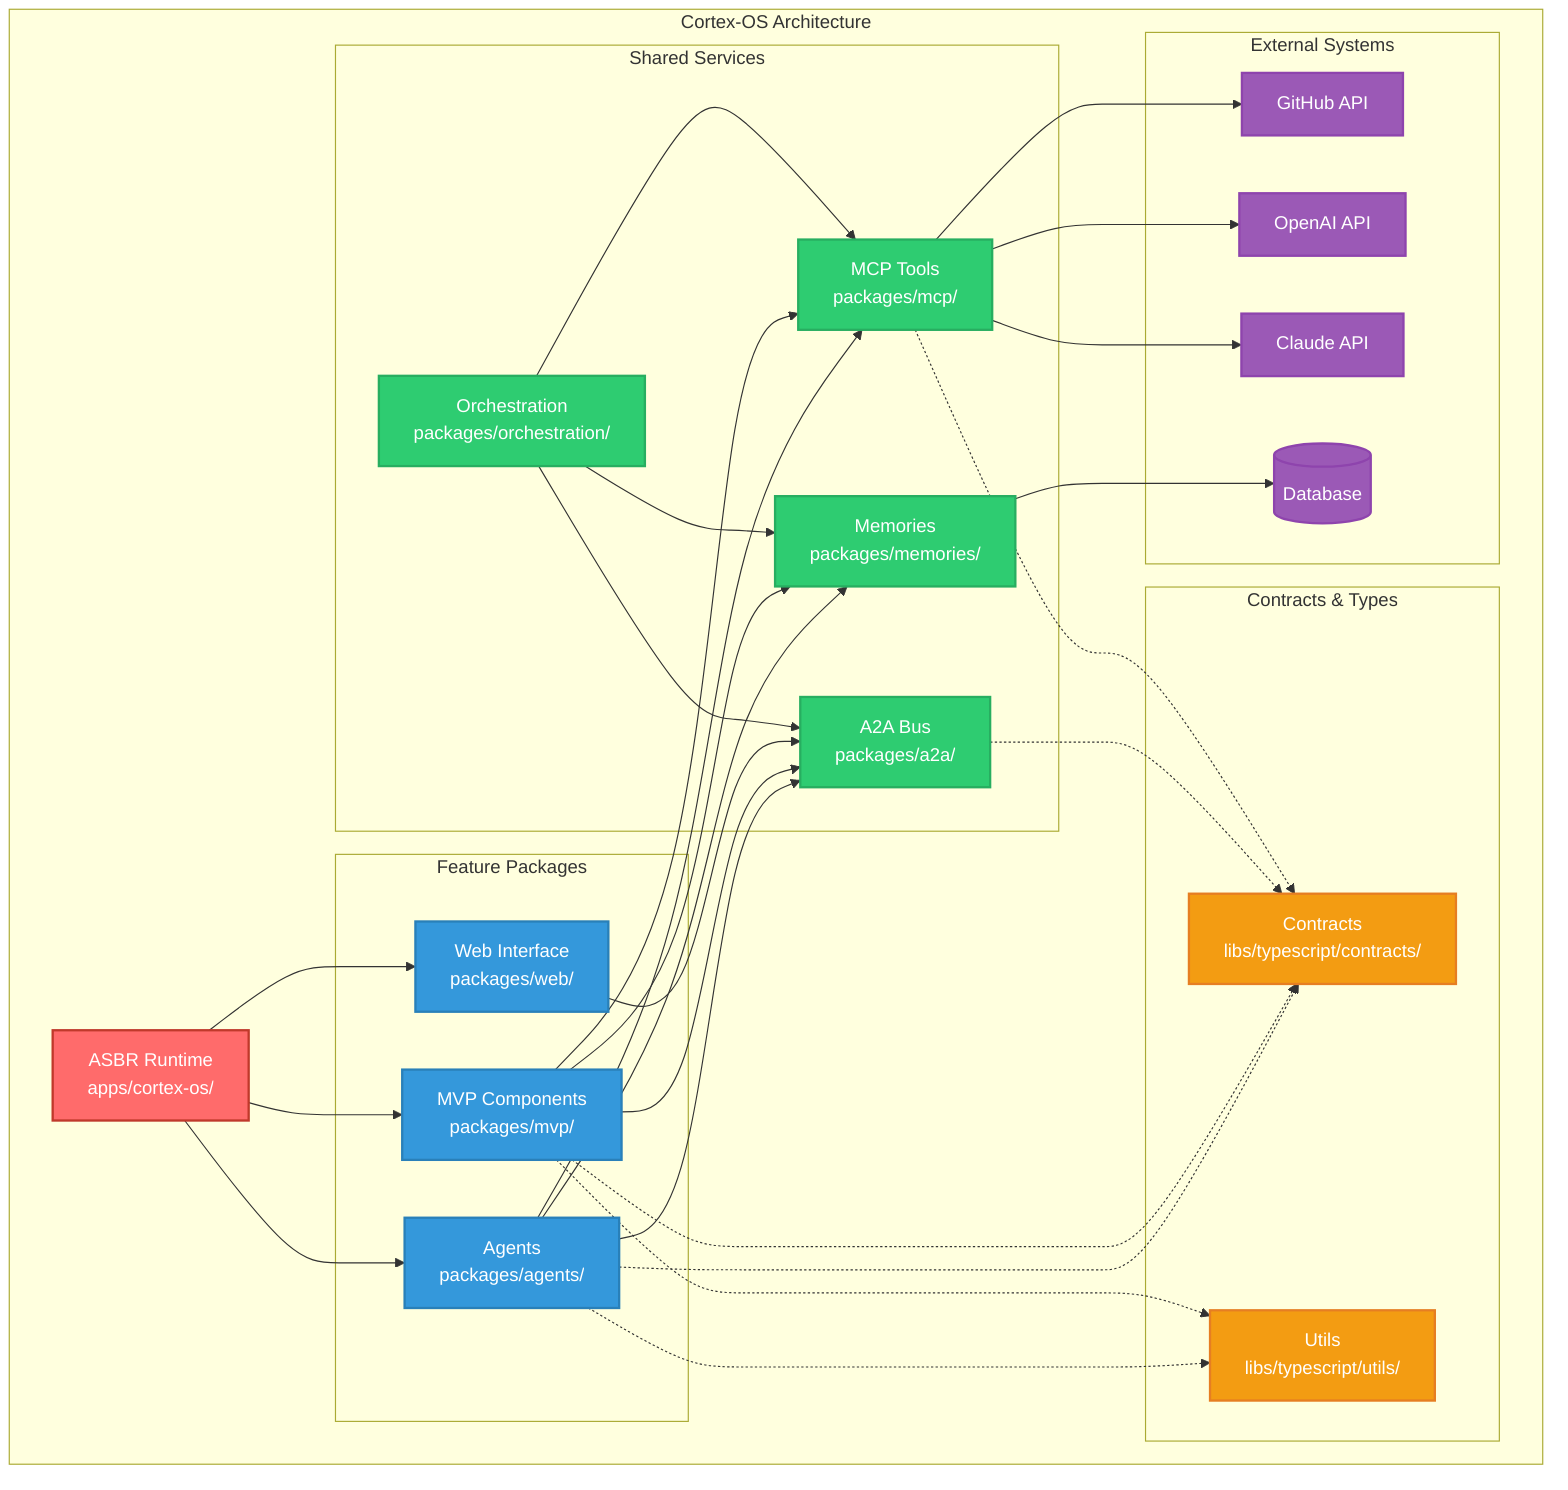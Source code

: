 graph TB
    subgraph "Cortex-OS Architecture"
        ASBR[ASBR Runtime<br/>apps/cortex-os/]
        
        subgraph "Feature Packages"
            AGENTS[Agents<br/>packages/agents/]
            MVP[MVP Components<br/>packages/mvp/]
            WEB[Web Interface<br/>packages/web/]
        end
        
        subgraph "Shared Services"
            A2A[A2A Bus<br/>packages/a2a/]
            MCP[MCP Tools<br/>packages/mcp/]
            MEM[Memories<br/>packages/memories/]
            ORCH[Orchestration<br/>packages/orchestration/]
        end
        
        subgraph "Contracts & Types"
            CONTRACTS[Contracts<br/>libs/typescript/contracts/]
            UTILS[Utils<br/>libs/typescript/utils/]
        end
        
        subgraph "External Systems"
            GITHUB[GitHub API]
            OPENAI[OpenAI API]
            CLAUDE[Claude API]
            DATABASE[(Database)]
        end
    end
    
    %% Main connections
    ASBR --> AGENTS
    ASBR --> MVP
    ASBR --> WEB
    
    %% Service connections
    AGENTS --> A2A
    MVP --> A2A
    WEB --> A2A
    
    AGENTS --> MCP
    MVP --> MCP
    
    AGENTS --> MEM
    MVP --> MEM
    
    ORCH --> A2A
    ORCH --> MCP
    ORCH --> MEM
    
    %% Contract usage
    AGENTS -.-> CONTRACTS
    MVP -.-> CONTRACTS
    A2A -.-> CONTRACTS
    MCP -.-> CONTRACTS
    
    AGENTS -.-> UTILS
    MVP -.-> UTILS
    
    %% External connections
    MCP --> GITHUB
    MCP --> OPENAI
    MCP --> CLAUDE
    MEM --> DATABASE
    
    %% Styling
    classDef runtime fill:#ff6b6b,stroke:#c0392b,stroke-width:2px,color:#fff
    classDef feature fill:#3498db,stroke:#2980b9,stroke-width:2px,color:#fff
    classDef service fill:#2ecc71,stroke:#27ae60,stroke-width:2px,color:#fff
    classDef contract fill:#f39c12,stroke:#e67e22,stroke-width:2px,color:#fff
    classDef external fill:#9b59b6,stroke:#8e44ad,stroke-width:2px,color:#fff
    
    class ASBR runtime
    class AGENTS,MVP,WEB feature
    class A2A,MCP,MEM,ORCH service
    class CONTRACTS,UTILS contract
    class GITHUB,OPENAI,CLAUDE,DATABASE external